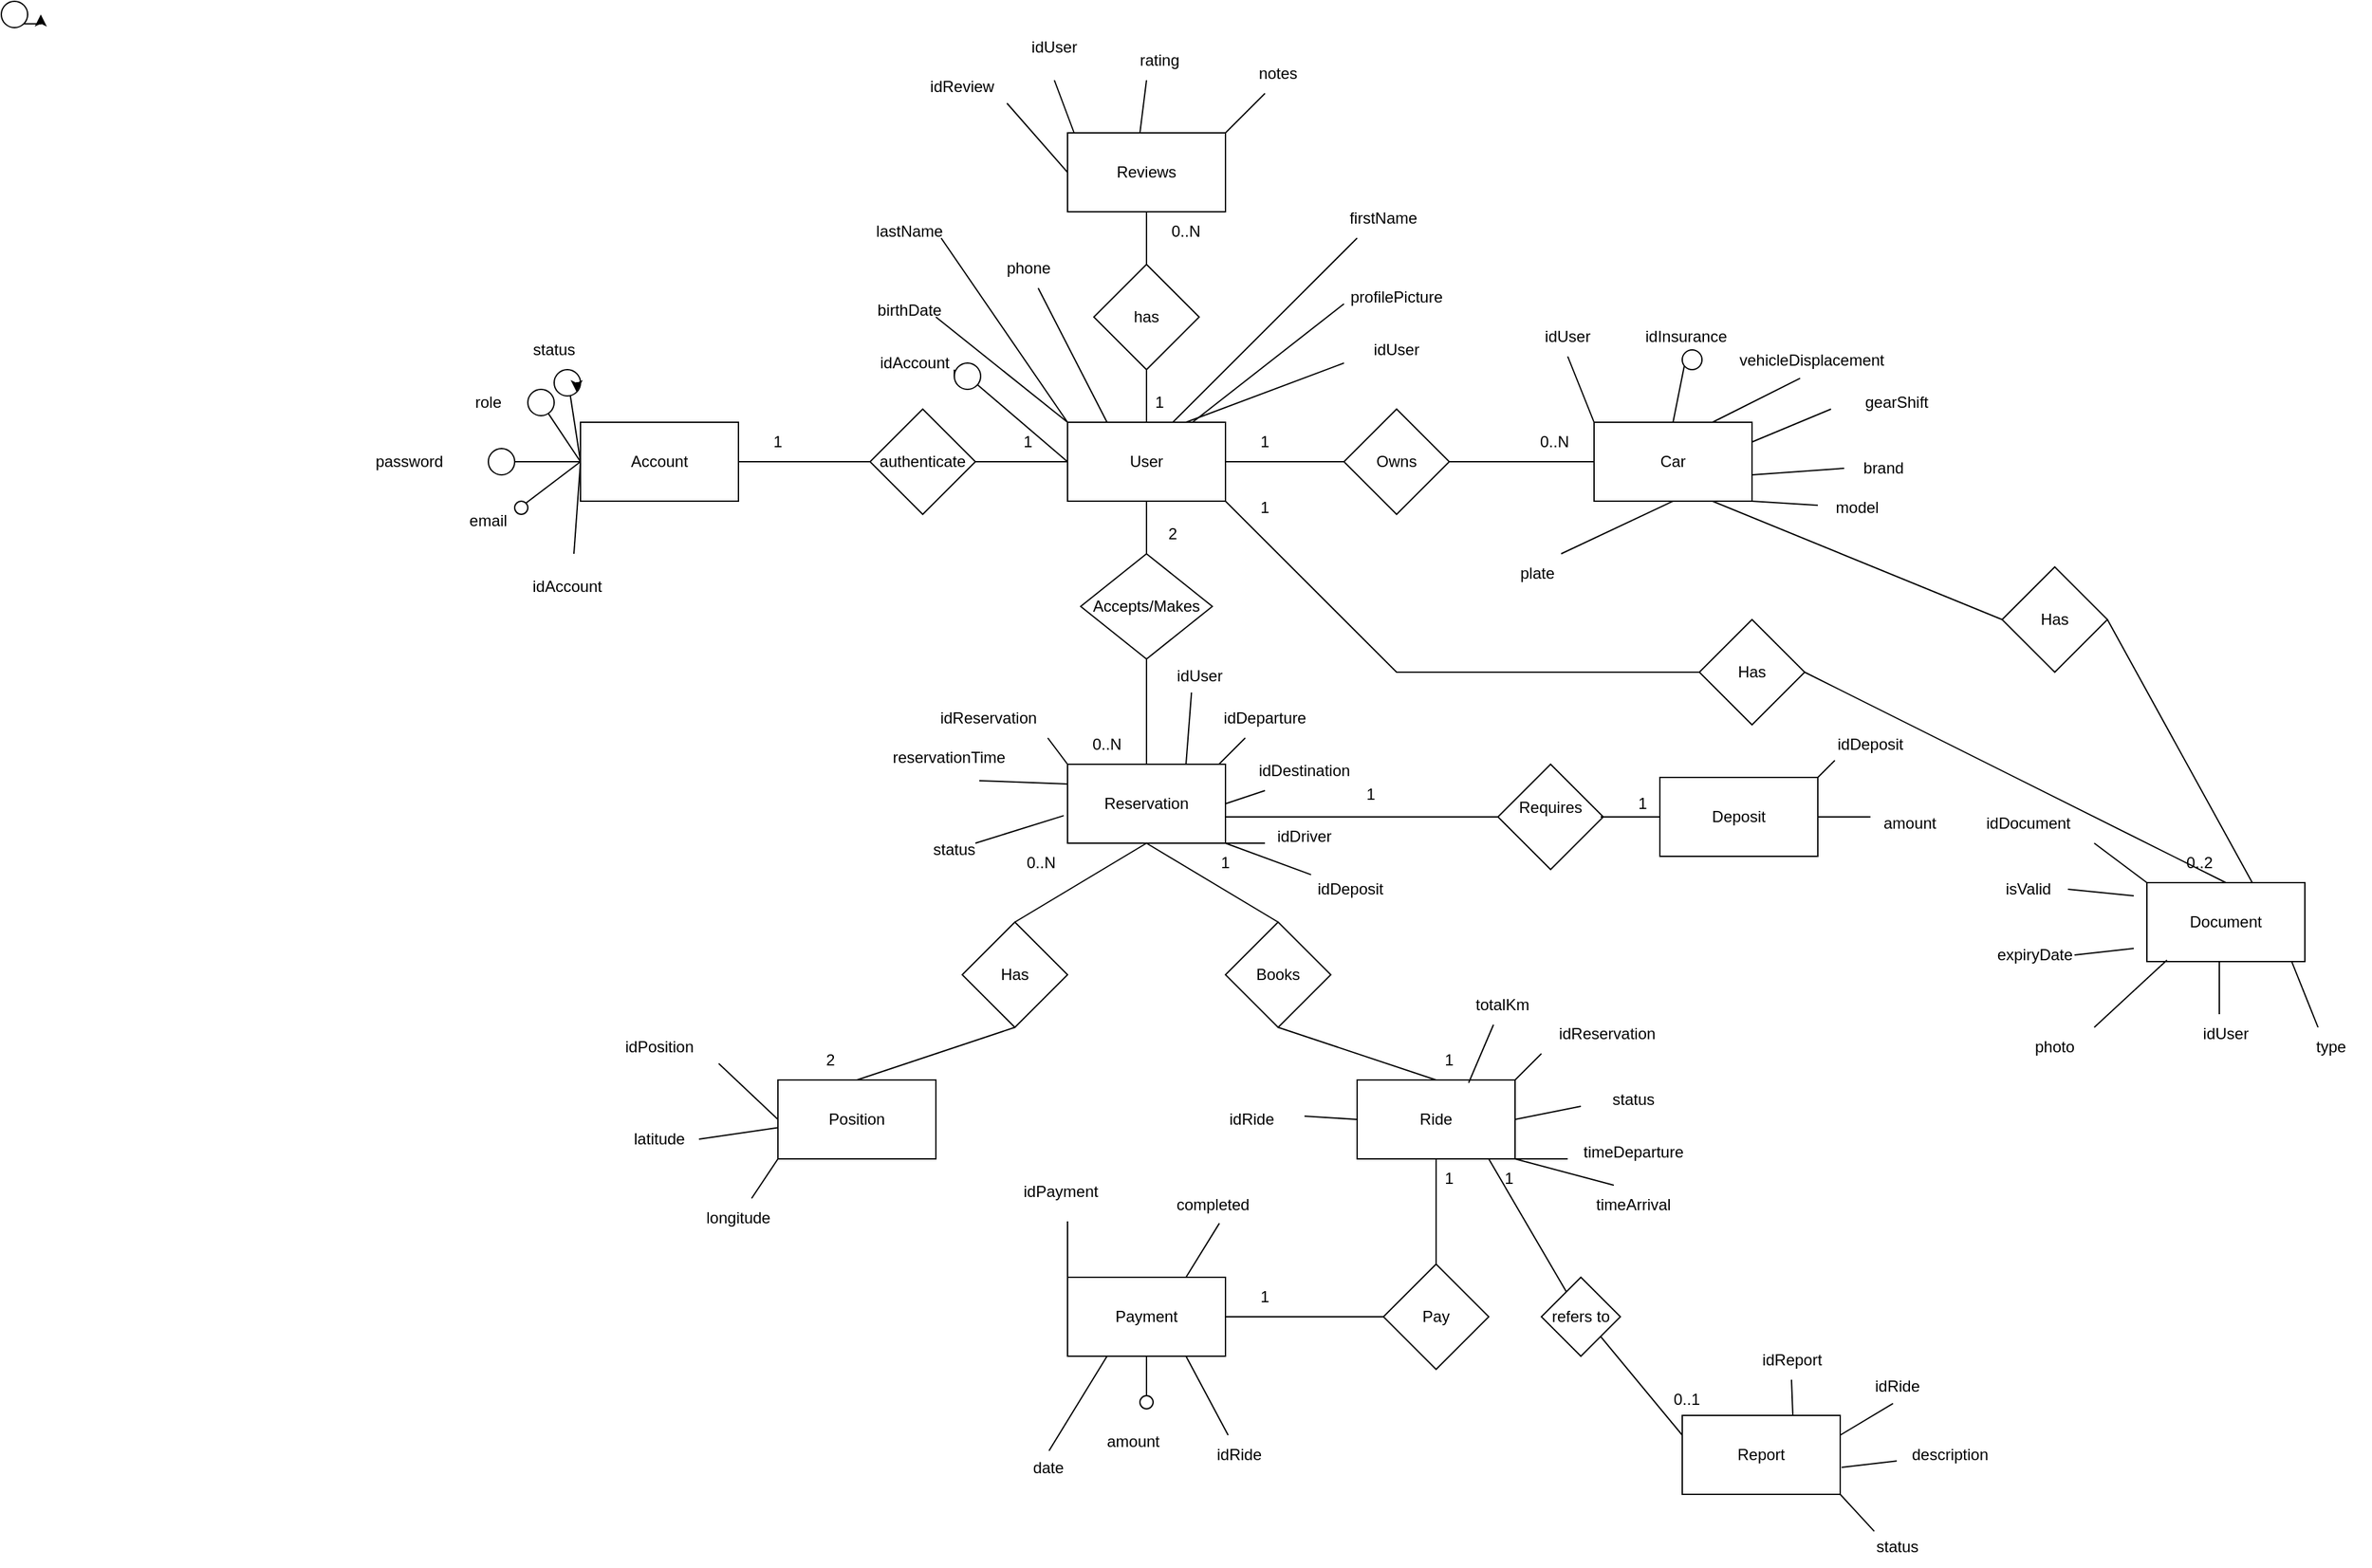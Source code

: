 <mxfile version="24.8.4">
  <diagram name="Pagina-1" id="vnqiKeFqIoHdIlABl-fI">
    <mxGraphModel dx="1588" dy="1758" grid="1" gridSize="10" guides="1" tooltips="1" connect="1" arrows="1" fold="1" page="1" pageScale="1" pageWidth="827" pageHeight="1169" math="0" shadow="0">
      <root>
        <mxCell id="0" />
        <mxCell id="1" parent="0" />
        <mxCell id="MX0C3Jx3wyEqu1No00II-1" value="Account" style="rounded=0;whiteSpace=wrap;html=1;" parent="1" vertex="1">
          <mxGeometry x="130" y="220" width="120" height="60" as="geometry" />
        </mxCell>
        <mxCell id="MX0C3Jx3wyEqu1No00II-2" value="&lt;div&gt;User&lt;/div&gt;" style="rounded=0;whiteSpace=wrap;html=1;" parent="1" vertex="1">
          <mxGeometry x="500" y="220" width="120" height="60" as="geometry" />
        </mxCell>
        <mxCell id="MX0C3Jx3wyEqu1No00II-3" value="authenticate" style="rhombus;whiteSpace=wrap;html=1;" parent="1" vertex="1">
          <mxGeometry x="350" y="210" width="80" height="80" as="geometry" />
        </mxCell>
        <mxCell id="MX0C3Jx3wyEqu1No00II-4" value="Car" style="rounded=0;whiteSpace=wrap;html=1;" parent="1" vertex="1">
          <mxGeometry x="900" y="220" width="120" height="60" as="geometry" />
        </mxCell>
        <mxCell id="MX0C3Jx3wyEqu1No00II-5" value="Owns" style="rhombus;whiteSpace=wrap;html=1;" parent="1" vertex="1">
          <mxGeometry x="710" y="210" width="80" height="80" as="geometry" />
        </mxCell>
        <mxCell id="MX0C3Jx3wyEqu1No00II-6" value="Document" style="rounded=0;whiteSpace=wrap;html=1;" parent="1" vertex="1">
          <mxGeometry x="1320" y="570" width="120" height="60" as="geometry" />
        </mxCell>
        <mxCell id="MX0C3Jx3wyEqu1No00II-7" value="Has" style="rhombus;whiteSpace=wrap;html=1;" parent="1" vertex="1">
          <mxGeometry x="980" y="370" width="80" height="80" as="geometry" />
        </mxCell>
        <mxCell id="MX0C3Jx3wyEqu1No00II-8" value="Accepts/Makes" style="rhombus;whiteSpace=wrap;html=1;" parent="1" vertex="1">
          <mxGeometry x="510" y="320" width="100" height="80" as="geometry" />
        </mxCell>
        <mxCell id="MX0C3Jx3wyEqu1No00II-10" value="&lt;div&gt;Reservation&lt;/div&gt;" style="rounded=0;whiteSpace=wrap;html=1;" parent="1" vertex="1">
          <mxGeometry x="500" y="480" width="120" height="60" as="geometry" />
        </mxCell>
        <mxCell id="MX0C3Jx3wyEqu1No00II-12" value="Has" style="rhombus;whiteSpace=wrap;html=1;" parent="1" vertex="1">
          <mxGeometry x="420" y="600" width="80" height="80" as="geometry" />
        </mxCell>
        <mxCell id="MX0C3Jx3wyEqu1No00II-13" value="Books" style="rhombus;whiteSpace=wrap;html=1;" parent="1" vertex="1">
          <mxGeometry x="620" y="600" width="80" height="80" as="geometry" />
        </mxCell>
        <mxCell id="MX0C3Jx3wyEqu1No00II-14" value="Position" style="rounded=0;whiteSpace=wrap;html=1;" parent="1" vertex="1">
          <mxGeometry x="280" y="720" width="120" height="60" as="geometry" />
        </mxCell>
        <mxCell id="MX0C3Jx3wyEqu1No00II-15" value="Ride" style="rounded=0;whiteSpace=wrap;html=1;" parent="1" vertex="1">
          <mxGeometry x="720" y="720" width="120" height="60" as="geometry" />
        </mxCell>
        <mxCell id="MX0C3Jx3wyEqu1No00II-16" value="Pay" style="rhombus;whiteSpace=wrap;html=1;" parent="1" vertex="1">
          <mxGeometry x="740" y="860" width="80" height="80" as="geometry" />
        </mxCell>
        <mxCell id="MX0C3Jx3wyEqu1No00II-17" value="Payment" style="rounded=0;whiteSpace=wrap;html=1;" parent="1" vertex="1">
          <mxGeometry x="500" y="870" width="120" height="60" as="geometry" />
        </mxCell>
        <mxCell id="MX0C3Jx3wyEqu1No00II-18" value="" style="endArrow=none;html=1;rounded=0;entryX=0;entryY=0.5;entryDx=0;entryDy=0;exitX=1;exitY=0.5;exitDx=0;exitDy=0;" parent="1" source="MX0C3Jx3wyEqu1No00II-3" target="MX0C3Jx3wyEqu1No00II-2" edge="1">
          <mxGeometry width="50" height="50" relative="1" as="geometry">
            <mxPoint x="490" y="440" as="sourcePoint" />
            <mxPoint x="540" y="390" as="targetPoint" />
          </mxGeometry>
        </mxCell>
        <mxCell id="MX0C3Jx3wyEqu1No00II-19" value="" style="endArrow=none;html=1;rounded=0;entryX=0;entryY=0.5;entryDx=0;entryDy=0;exitX=1;exitY=0.5;exitDx=0;exitDy=0;" parent="1" source="MX0C3Jx3wyEqu1No00II-1" target="MX0C3Jx3wyEqu1No00II-3" edge="1">
          <mxGeometry width="50" height="50" relative="1" as="geometry">
            <mxPoint x="490" y="440" as="sourcePoint" />
            <mxPoint x="540" y="390" as="targetPoint" />
          </mxGeometry>
        </mxCell>
        <mxCell id="MX0C3Jx3wyEqu1No00II-20" value="" style="endArrow=none;html=1;rounded=0;entryX=0;entryY=0.5;entryDx=0;entryDy=0;exitX=1;exitY=0.5;exitDx=0;exitDy=0;" parent="1" source="MX0C3Jx3wyEqu1No00II-2" target="MX0C3Jx3wyEqu1No00II-5" edge="1">
          <mxGeometry width="50" height="50" relative="1" as="geometry">
            <mxPoint x="490" y="440" as="sourcePoint" />
            <mxPoint x="540" y="390" as="targetPoint" />
          </mxGeometry>
        </mxCell>
        <mxCell id="MX0C3Jx3wyEqu1No00II-21" value="" style="endArrow=none;html=1;rounded=0;entryX=0;entryY=0.5;entryDx=0;entryDy=0;exitX=1;exitY=0.5;exitDx=0;exitDy=0;" parent="1" source="MX0C3Jx3wyEqu1No00II-5" target="MX0C3Jx3wyEqu1No00II-4" edge="1">
          <mxGeometry width="50" height="50" relative="1" as="geometry">
            <mxPoint x="490" y="440" as="sourcePoint" />
            <mxPoint x="540" y="390" as="targetPoint" />
          </mxGeometry>
        </mxCell>
        <mxCell id="MX0C3Jx3wyEqu1No00II-22" value="" style="endArrow=none;html=1;rounded=0;entryX=1;entryY=1;entryDx=0;entryDy=0;" parent="1" source="MX0C3Jx3wyEqu1No00II-7" target="MX0C3Jx3wyEqu1No00II-2" edge="1">
          <mxGeometry width="50" height="50" relative="1" as="geometry">
            <mxPoint x="1640" y="530" as="sourcePoint" />
            <mxPoint x="680" y="330" as="targetPoint" />
            <Array as="points">
              <mxPoint x="750" y="410" />
            </Array>
          </mxGeometry>
        </mxCell>
        <mxCell id="MX0C3Jx3wyEqu1No00II-23" value="" style="endArrow=none;html=1;rounded=0;entryX=0.5;entryY=1;entryDx=0;entryDy=0;exitX=0.5;exitY=0;exitDx=0;exitDy=0;" parent="1" source="MX0C3Jx3wyEqu1No00II-8" target="MX0C3Jx3wyEqu1No00II-2" edge="1">
          <mxGeometry width="50" height="50" relative="1" as="geometry">
            <mxPoint x="490" y="440" as="sourcePoint" />
            <mxPoint x="540" y="390" as="targetPoint" />
          </mxGeometry>
        </mxCell>
        <mxCell id="MX0C3Jx3wyEqu1No00II-25" value="" style="endArrow=none;html=1;rounded=0;entryX=0.5;entryY=0;entryDx=0;entryDy=0;exitX=1;exitY=0.5;exitDx=0;exitDy=0;" parent="1" source="MX0C3Jx3wyEqu1No00II-7" target="MX0C3Jx3wyEqu1No00II-6" edge="1">
          <mxGeometry width="50" height="50" relative="1" as="geometry">
            <mxPoint x="1640" y="530" as="sourcePoint" />
            <mxPoint x="1690" y="480" as="targetPoint" />
          </mxGeometry>
        </mxCell>
        <mxCell id="MX0C3Jx3wyEqu1No00II-26" value="" style="endArrow=none;html=1;rounded=0;entryX=0.5;entryY=1;entryDx=0;entryDy=0;exitX=0.5;exitY=0;exitDx=0;exitDy=0;" parent="1" source="MX0C3Jx3wyEqu1No00II-10" target="MX0C3Jx3wyEqu1No00II-8" edge="1">
          <mxGeometry width="50" height="50" relative="1" as="geometry">
            <mxPoint x="490" y="440" as="sourcePoint" />
            <mxPoint x="540" y="390" as="targetPoint" />
          </mxGeometry>
        </mxCell>
        <mxCell id="MX0C3Jx3wyEqu1No00II-28" value="" style="endArrow=none;html=1;rounded=0;entryX=0.5;entryY=1;entryDx=0;entryDy=0;exitX=0.5;exitY=0;exitDx=0;exitDy=0;" parent="1" source="MX0C3Jx3wyEqu1No00II-12" target="MX0C3Jx3wyEqu1No00II-10" edge="1">
          <mxGeometry width="50" height="50" relative="1" as="geometry">
            <mxPoint x="490" y="720" as="sourcePoint" />
            <mxPoint x="540" y="670" as="targetPoint" />
          </mxGeometry>
        </mxCell>
        <mxCell id="MX0C3Jx3wyEqu1No00II-29" value="" style="endArrow=none;html=1;rounded=0;entryX=0.5;entryY=1;entryDx=0;entryDy=0;exitX=0.5;exitY=0;exitDx=0;exitDy=0;" parent="1" source="MX0C3Jx3wyEqu1No00II-13" target="MX0C3Jx3wyEqu1No00II-10" edge="1">
          <mxGeometry width="50" height="50" relative="1" as="geometry">
            <mxPoint x="650" y="590" as="sourcePoint" />
            <mxPoint x="540" y="670" as="targetPoint" />
          </mxGeometry>
        </mxCell>
        <mxCell id="MX0C3Jx3wyEqu1No00II-30" value="" style="endArrow=none;html=1;rounded=0;exitX=0.5;exitY=0;exitDx=0;exitDy=0;entryX=0.5;entryY=1;entryDx=0;entryDy=0;" parent="1" source="MX0C3Jx3wyEqu1No00II-15" target="MX0C3Jx3wyEqu1No00II-13" edge="1">
          <mxGeometry width="50" height="50" relative="1" as="geometry">
            <mxPoint x="490" y="720" as="sourcePoint" />
            <mxPoint x="540" y="670" as="targetPoint" />
          </mxGeometry>
        </mxCell>
        <mxCell id="MX0C3Jx3wyEqu1No00II-31" value="" style="endArrow=none;html=1;rounded=0;exitX=0.5;exitY=0;exitDx=0;exitDy=0;entryX=0.5;entryY=1;entryDx=0;entryDy=0;" parent="1" source="MX0C3Jx3wyEqu1No00II-14" target="MX0C3Jx3wyEqu1No00II-12" edge="1">
          <mxGeometry width="50" height="50" relative="1" as="geometry">
            <mxPoint x="490" y="720" as="sourcePoint" />
            <mxPoint x="540" y="670" as="targetPoint" />
          </mxGeometry>
        </mxCell>
        <mxCell id="MX0C3Jx3wyEqu1No00II-32" value="" style="endArrow=none;html=1;rounded=0;entryX=0.5;entryY=0;entryDx=0;entryDy=0;exitX=0.5;exitY=1;exitDx=0;exitDy=0;" parent="1" source="MX0C3Jx3wyEqu1No00II-15" target="MX0C3Jx3wyEqu1No00II-16" edge="1">
          <mxGeometry width="50" height="50" relative="1" as="geometry">
            <mxPoint x="490" y="720" as="sourcePoint" />
            <mxPoint x="540" y="670" as="targetPoint" />
          </mxGeometry>
        </mxCell>
        <mxCell id="MX0C3Jx3wyEqu1No00II-33" value="" style="endArrow=none;html=1;rounded=0;entryX=0;entryY=0.5;entryDx=0;entryDy=0;exitX=1;exitY=0.5;exitDx=0;exitDy=0;" parent="1" source="MX0C3Jx3wyEqu1No00II-17" target="MX0C3Jx3wyEqu1No00II-16" edge="1">
          <mxGeometry width="50" height="50" relative="1" as="geometry">
            <mxPoint x="490" y="720" as="sourcePoint" />
            <mxPoint x="730" y="890" as="targetPoint" />
          </mxGeometry>
        </mxCell>
        <mxCell id="MX0C3Jx3wyEqu1No00II-34" value="1" style="text;html=1;align=center;verticalAlign=middle;whiteSpace=wrap;rounded=0;" parent="1" vertex="1">
          <mxGeometry x="250" y="220" width="60" height="30" as="geometry" />
        </mxCell>
        <mxCell id="MX0C3Jx3wyEqu1No00II-35" value="1" style="text;html=1;align=center;verticalAlign=middle;whiteSpace=wrap;rounded=0;" parent="1" vertex="1">
          <mxGeometry x="440" y="220" width="60" height="30" as="geometry" />
        </mxCell>
        <mxCell id="MX0C3Jx3wyEqu1No00II-36" value="1" style="text;html=1;align=center;verticalAlign=middle;whiteSpace=wrap;rounded=0;" parent="1" vertex="1">
          <mxGeometry x="620" y="220" width="60" height="30" as="geometry" />
        </mxCell>
        <mxCell id="MX0C3Jx3wyEqu1No00II-37" value="0..N" style="text;html=1;align=center;verticalAlign=middle;whiteSpace=wrap;rounded=0;" parent="1" vertex="1">
          <mxGeometry x="840" y="220" width="60" height="30" as="geometry" />
        </mxCell>
        <mxCell id="MX0C3Jx3wyEqu1No00II-38" value="1" style="text;html=1;align=center;verticalAlign=middle;whiteSpace=wrap;rounded=0;" parent="1" vertex="1">
          <mxGeometry x="620" y="270" width="60" height="30" as="geometry" />
        </mxCell>
        <mxCell id="MX0C3Jx3wyEqu1No00II-39" value="0..2" style="text;html=1;align=center;verticalAlign=middle;whiteSpace=wrap;rounded=0;" parent="1" vertex="1">
          <mxGeometry x="1330" y="540" width="60" height="30" as="geometry" />
        </mxCell>
        <mxCell id="MX0C3Jx3wyEqu1No00II-40" value="2" style="text;html=1;align=center;verticalAlign=middle;whiteSpace=wrap;rounded=0;" parent="1" vertex="1">
          <mxGeometry x="550" y="290" width="60" height="30" as="geometry" />
        </mxCell>
        <mxCell id="MX0C3Jx3wyEqu1No00II-41" value="0..N" style="text;html=1;align=center;verticalAlign=middle;whiteSpace=wrap;rounded=0;" parent="1" vertex="1">
          <mxGeometry x="500" y="450" width="60" height="30" as="geometry" />
        </mxCell>
        <mxCell id="MX0C3Jx3wyEqu1No00II-42" value="1" style="text;html=1;align=center;verticalAlign=middle;whiteSpace=wrap;rounded=0;" parent="1" vertex="1">
          <mxGeometry x="907" y="495" width="60" height="30" as="geometry" />
        </mxCell>
        <mxCell id="MX0C3Jx3wyEqu1No00II-44" value="0..N" style="text;html=1;align=center;verticalAlign=middle;whiteSpace=wrap;rounded=0;" parent="1" vertex="1">
          <mxGeometry x="450" y="540" width="60" height="30" as="geometry" />
        </mxCell>
        <mxCell id="MX0C3Jx3wyEqu1No00II-45" value="2" style="text;html=1;align=center;verticalAlign=middle;whiteSpace=wrap;rounded=0;" parent="1" vertex="1">
          <mxGeometry x="290" y="690" width="60" height="30" as="geometry" />
        </mxCell>
        <mxCell id="MX0C3Jx3wyEqu1No00II-46" value="1" style="text;html=1;align=center;verticalAlign=middle;whiteSpace=wrap;rounded=0;" parent="1" vertex="1">
          <mxGeometry x="590" y="540" width="60" height="30" as="geometry" />
        </mxCell>
        <mxCell id="MX0C3Jx3wyEqu1No00II-47" value="1" style="text;html=1;align=center;verticalAlign=middle;whiteSpace=wrap;rounded=0;" parent="1" vertex="1">
          <mxGeometry x="760" y="690" width="60" height="30" as="geometry" />
        </mxCell>
        <mxCell id="MX0C3Jx3wyEqu1No00II-48" value="1" style="text;html=1;align=center;verticalAlign=middle;whiteSpace=wrap;rounded=0;" parent="1" vertex="1">
          <mxGeometry x="760" y="780" width="60" height="30" as="geometry" />
        </mxCell>
        <mxCell id="MX0C3Jx3wyEqu1No00II-49" value="1" style="text;html=1;align=center;verticalAlign=middle;whiteSpace=wrap;rounded=0;" parent="1" vertex="1">
          <mxGeometry x="620" y="870" width="60" height="30" as="geometry" />
        </mxCell>
        <mxCell id="MX0C3Jx3wyEqu1No00II-50" value="Reviews" style="rounded=0;whiteSpace=wrap;html=1;" parent="1" vertex="1">
          <mxGeometry x="500" width="120" height="60" as="geometry" />
        </mxCell>
        <mxCell id="MX0C3Jx3wyEqu1No00II-51" value="" style="endArrow=none;html=1;rounded=0;entryX=0.5;entryY=1;entryDx=0;entryDy=0;" parent="1" source="MX0C3Jx3wyEqu1No00II-52" target="MX0C3Jx3wyEqu1No00II-50" edge="1">
          <mxGeometry width="50" height="50" relative="1" as="geometry">
            <mxPoint x="560" y="140" as="sourcePoint" />
            <mxPoint x="440" y="220" as="targetPoint" />
          </mxGeometry>
        </mxCell>
        <mxCell id="MX0C3Jx3wyEqu1No00II-54" value="" style="endArrow=none;html=1;rounded=0;entryX=0.5;entryY=1;entryDx=0;entryDy=0;" parent="1" target="MX0C3Jx3wyEqu1No00II-52" edge="1">
          <mxGeometry width="50" height="50" relative="1" as="geometry">
            <mxPoint x="560" y="140" as="sourcePoint" />
            <mxPoint x="560" y="60" as="targetPoint" />
          </mxGeometry>
        </mxCell>
        <mxCell id="MX0C3Jx3wyEqu1No00II-52" value="has" style="rhombus;whiteSpace=wrap;html=1;" parent="1" vertex="1">
          <mxGeometry x="520" y="100" width="80" height="80" as="geometry" />
        </mxCell>
        <mxCell id="MX0C3Jx3wyEqu1No00II-55" value="" style="endArrow=none;html=1;rounded=0;entryX=0.5;entryY=1;entryDx=0;entryDy=0;exitX=0.5;exitY=0;exitDx=0;exitDy=0;" parent="1" source="MX0C3Jx3wyEqu1No00II-2" target="MX0C3Jx3wyEqu1No00II-52" edge="1">
          <mxGeometry width="50" height="50" relative="1" as="geometry">
            <mxPoint x="390" y="270" as="sourcePoint" />
            <mxPoint x="440" y="220" as="targetPoint" />
          </mxGeometry>
        </mxCell>
        <mxCell id="MX0C3Jx3wyEqu1No00II-56" value="1" style="text;html=1;align=center;verticalAlign=middle;whiteSpace=wrap;rounded=0;" parent="1" vertex="1">
          <mxGeometry x="540" y="190" width="60" height="30" as="geometry" />
        </mxCell>
        <mxCell id="MX0C3Jx3wyEqu1No00II-57" value="0..N" style="text;html=1;align=center;verticalAlign=middle;whiteSpace=wrap;rounded=0;" parent="1" vertex="1">
          <mxGeometry x="560" y="60" width="60" height="30" as="geometry" />
        </mxCell>
        <mxCell id="MX0C3Jx3wyEqu1No00II-58" value="" style="endArrow=none;html=1;rounded=0;exitX=0;exitY=0.5;exitDx=0;exitDy=0;entryX=1;entryY=0;entryDx=0;entryDy=0;" parent="1" source="MX0C3Jx3wyEqu1No00II-1" target="MX0C3Jx3wyEqu1No00II-65" edge="1">
          <mxGeometry width="50" height="50" relative="1" as="geometry">
            <mxPoint x="85" y="325" as="sourcePoint" />
            <mxPoint x="130" y="280" as="targetPoint" />
          </mxGeometry>
        </mxCell>
        <mxCell id="MX0C3Jx3wyEqu1No00II-61" value="role&lt;span style=&quot;color: rgba(0, 0, 0, 0); font-family: monospace; font-size: 0px; text-align: start; text-wrap-mode: nowrap;&quot;&gt;%3CmxGraphModel%3E%3Croot%3E%3CmxCell%20id%3D%220%22%2F%3E%3CmxCell%20id%3D%221%22%20parent%3D%220%22%2F%3E%3CmxCell%20id%3D%222%22%20value%3D%22id_account%22%20style%3D%22text%3Bhtml%3D1%3Balign%3Dcenter%3BverticalAlign%3Dmiddle%3BwhiteSpace%3Dwrap%3Brounded%3D0%3B%22%20vertex%3D%221%22%20parent%3D%221%22%3E%3CmxGeometry%20x%3D%2240%22%20y%3D%22345%22%20width%3D%2260%22%20height%3D%2230%22%20as%3D%22geometry%22%2F%3E%3C%2FmxCell%3E%3C%2Froot%3E%3C%2FmxGraphModel%3E&lt;/span&gt;" style="text;html=1;align=center;verticalAlign=middle;whiteSpace=wrap;rounded=0;" parent="1" vertex="1">
          <mxGeometry x="30" y="190" width="60" height="30" as="geometry" />
        </mxCell>
        <mxCell id="MX0C3Jx3wyEqu1No00II-62" value="password" style="text;html=1;align=center;verticalAlign=middle;whiteSpace=wrap;rounded=0;" parent="1" vertex="1">
          <mxGeometry x="-30" y="235" width="60" height="30" as="geometry" />
        </mxCell>
        <mxCell id="MX0C3Jx3wyEqu1No00II-63" value="email" style="text;html=1;align=center;verticalAlign=middle;whiteSpace=wrap;rounded=0;rotation=0;" parent="1" vertex="1">
          <mxGeometry x="30" y="280" width="60" height="30" as="geometry" />
        </mxCell>
        <mxCell id="MX0C3Jx3wyEqu1No00II-64" value="status" style="text;html=1;align=center;verticalAlign=middle;whiteSpace=wrap;rounded=0;" parent="1" vertex="1">
          <mxGeometry x="80" y="150" width="60" height="30" as="geometry" />
        </mxCell>
        <mxCell id="MX0C3Jx3wyEqu1No00II-65" value="" style="ellipse;whiteSpace=wrap;html=1;aspect=fixed;" parent="1" vertex="1">
          <mxGeometry x="80" y="280" width="10" height="10" as="geometry" />
        </mxCell>
        <mxCell id="MX0C3Jx3wyEqu1No00II-74" value="" style="endArrow=none;html=1;rounded=0;exitX=0;exitY=0.5;exitDx=0;exitDy=0;" parent="1" source="MX0C3Jx3wyEqu1No00II-200" edge="1">
          <mxGeometry width="50" height="50" relative="1" as="geometry">
            <mxPoint x="390" y="210" as="sourcePoint" />
            <mxPoint x="80" y="250" as="targetPoint" />
          </mxGeometry>
        </mxCell>
        <mxCell id="MX0C3Jx3wyEqu1No00II-75" value="" style="endArrow=none;html=1;rounded=0;exitX=0;exitY=0.5;exitDx=0;exitDy=0;" parent="1" source="MX0C3Jx3wyEqu1No00II-199" edge="1">
          <mxGeometry width="50" height="50" relative="1" as="geometry">
            <mxPoint x="130" y="250" as="sourcePoint" />
            <mxPoint x="100" y="210" as="targetPoint" />
          </mxGeometry>
        </mxCell>
        <mxCell id="MX0C3Jx3wyEqu1No00II-76" value="" style="endArrow=none;html=1;rounded=0;exitX=0;exitY=0.5;exitDx=0;exitDy=0;" parent="1" source="MX0C3Jx3wyEqu1No00II-1" edge="1">
          <mxGeometry width="50" height="50" relative="1" as="geometry">
            <mxPoint x="390" y="210" as="sourcePoint" />
            <mxPoint x="122.308" y="200" as="targetPoint" />
          </mxGeometry>
        </mxCell>
        <mxCell id="MX0C3Jx3wyEqu1No00II-78" value="idUser" style="text;html=1;align=center;verticalAlign=middle;whiteSpace=wrap;rounded=0;" parent="1" vertex="1">
          <mxGeometry x="720" y="150" width="60" height="30" as="geometry" />
        </mxCell>
        <mxCell id="MX0C3Jx3wyEqu1No00II-79" value="idAccount" style="text;html=1;align=center;verticalAlign=middle;whiteSpace=wrap;rounded=0;" parent="1" vertex="1">
          <mxGeometry x="354" y="160" width="60" height="30" as="geometry" />
        </mxCell>
        <mxCell id="MX0C3Jx3wyEqu1No00II-80" value="firstName" style="text;html=1;align=center;verticalAlign=middle;whiteSpace=wrap;rounded=0;" parent="1" vertex="1">
          <mxGeometry x="710" y="50" width="60" height="30" as="geometry" />
        </mxCell>
        <mxCell id="MX0C3Jx3wyEqu1No00II-81" value="lastName" style="text;html=1;align=center;verticalAlign=middle;whiteSpace=wrap;rounded=0;" parent="1" vertex="1">
          <mxGeometry x="350" y="60" width="60" height="30" as="geometry" />
        </mxCell>
        <mxCell id="MX0C3Jx3wyEqu1No00II-82" value="birthDate" style="text;html=1;align=center;verticalAlign=middle;whiteSpace=wrap;rounded=0;" parent="1" vertex="1">
          <mxGeometry x="350" y="120" width="60" height="30" as="geometry" />
        </mxCell>
        <mxCell id="MX0C3Jx3wyEqu1No00II-83" value="profilePicture" style="text;html=1;align=center;verticalAlign=middle;whiteSpace=wrap;rounded=0;" parent="1" vertex="1">
          <mxGeometry x="720" y="110" width="60" height="30" as="geometry" />
        </mxCell>
        <mxCell id="MX0C3Jx3wyEqu1No00II-84" value="idUser" style="text;html=1;align=center;verticalAlign=middle;whiteSpace=wrap;rounded=0;" parent="1" vertex="1">
          <mxGeometry x="460" y="-80" width="60" height="30" as="geometry" />
        </mxCell>
        <mxCell id="MX0C3Jx3wyEqu1No00II-85" value="rating" style="text;html=1;align=center;verticalAlign=middle;whiteSpace=wrap;rounded=0;" parent="1" vertex="1">
          <mxGeometry x="540" y="-70" width="60" height="30" as="geometry" />
        </mxCell>
        <mxCell id="MX0C3Jx3wyEqu1No00II-86" value="notes" style="text;html=1;align=center;verticalAlign=middle;whiteSpace=wrap;rounded=0;" parent="1" vertex="1">
          <mxGeometry x="630" y="-60" width="60" height="30" as="geometry" />
        </mxCell>
        <mxCell id="MX0C3Jx3wyEqu1No00II-87" value="idUser" style="text;html=1;align=center;verticalAlign=middle;whiteSpace=wrap;rounded=0;" parent="1" vertex="1">
          <mxGeometry x="850" y="140" width="60" height="30" as="geometry" />
        </mxCell>
        <mxCell id="MX0C3Jx3wyEqu1No00II-88" value="idInsurance" style="text;html=1;align=center;verticalAlign=middle;whiteSpace=wrap;rounded=0;" parent="1" vertex="1">
          <mxGeometry x="940" y="140" width="60" height="30" as="geometry" />
        </mxCell>
        <mxCell id="MX0C3Jx3wyEqu1No00II-91" value="gearShift" style="text;html=1;align=center;verticalAlign=middle;whiteSpace=wrap;rounded=0;" parent="1" vertex="1">
          <mxGeometry x="1100" y="190" width="60" height="30" as="geometry" />
        </mxCell>
        <mxCell id="MX0C3Jx3wyEqu1No00II-92" value="brand" style="text;html=1;align=center;verticalAlign=middle;whiteSpace=wrap;rounded=0;" parent="1" vertex="1">
          <mxGeometry x="1090" y="240" width="60" height="30" as="geometry" />
        </mxCell>
        <mxCell id="MX0C3Jx3wyEqu1No00II-93" value="model" style="text;html=1;align=center;verticalAlign=middle;whiteSpace=wrap;rounded=0;" parent="1" vertex="1">
          <mxGeometry x="1070" y="270" width="60" height="30" as="geometry" />
        </mxCell>
        <mxCell id="MX0C3Jx3wyEqu1No00II-95" value="idReservation" style="text;html=1;align=center;verticalAlign=middle;whiteSpace=wrap;rounded=0;" parent="1" vertex="1">
          <mxGeometry x="410" y="430" width="60" height="30" as="geometry" />
        </mxCell>
        <mxCell id="MX0C3Jx3wyEqu1No00II-96" value="reservationTime" style="text;html=1;align=center;verticalAlign=middle;whiteSpace=wrap;rounded=0;" parent="1" vertex="1">
          <mxGeometry x="380" y="460" width="60" height="30" as="geometry" />
        </mxCell>
        <mxCell id="MX0C3Jx3wyEqu1No00II-97" value="status" style="text;html=1;align=center;verticalAlign=middle;whiteSpace=wrap;rounded=0;" parent="1" vertex="1">
          <mxGeometry x="384" y="530" width="60" height="30" as="geometry" />
        </mxCell>
        <mxCell id="MX0C3Jx3wyEqu1No00II-98" value="idDeparture" style="text;html=1;align=center;verticalAlign=middle;whiteSpace=wrap;rounded=0;" parent="1" vertex="1">
          <mxGeometry x="620" y="430" width="60" height="30" as="geometry" />
        </mxCell>
        <mxCell id="MX0C3Jx3wyEqu1No00II-99" value="idDestination" style="text;html=1;align=center;verticalAlign=middle;whiteSpace=wrap;rounded=0;" parent="1" vertex="1">
          <mxGeometry x="650" y="470" width="60" height="30" as="geometry" />
        </mxCell>
        <mxCell id="MX0C3Jx3wyEqu1No00II-100" value="idDriver" style="text;html=1;align=center;verticalAlign=middle;whiteSpace=wrap;rounded=0;" parent="1" vertex="1">
          <mxGeometry x="650" y="520" width="60" height="30" as="geometry" />
        </mxCell>
        <mxCell id="MX0C3Jx3wyEqu1No00II-106" value="idReview" style="text;html=1;align=center;verticalAlign=middle;whiteSpace=wrap;rounded=0;" parent="1" vertex="1">
          <mxGeometry x="390" y="-50" width="60" height="30" as="geometry" />
        </mxCell>
        <mxCell id="MX0C3Jx3wyEqu1No00II-107" value="idDocument" style="text;html=1;align=center;verticalAlign=middle;whiteSpace=wrap;rounded=0;" parent="1" vertex="1">
          <mxGeometry x="1200" y="510" width="60" height="30" as="geometry" />
        </mxCell>
        <mxCell id="MX0C3Jx3wyEqu1No00II-108" value="isValid" style="text;html=1;align=center;verticalAlign=middle;whiteSpace=wrap;rounded=0;" parent="1" vertex="1">
          <mxGeometry x="1200" y="560" width="60" height="30" as="geometry" />
        </mxCell>
        <mxCell id="MX0C3Jx3wyEqu1No00II-109" value="expiryDate" style="text;html=1;align=center;verticalAlign=middle;whiteSpace=wrap;rounded=0;" parent="1" vertex="1">
          <mxGeometry x="1205" y="610" width="60" height="30" as="geometry" />
        </mxCell>
        <mxCell id="MX0C3Jx3wyEqu1No00II-110" value="photo" style="text;html=1;align=center;verticalAlign=middle;whiteSpace=wrap;rounded=0;" parent="1" vertex="1">
          <mxGeometry x="1220" y="680" width="60" height="30" as="geometry" />
        </mxCell>
        <mxCell id="MX0C3Jx3wyEqu1No00II-111" value="idUser" style="text;html=1;align=center;verticalAlign=middle;whiteSpace=wrap;rounded=0;" parent="1" vertex="1">
          <mxGeometry x="1350" y="670" width="60" height="30" as="geometry" />
        </mxCell>
        <mxCell id="MX0C3Jx3wyEqu1No00II-112" value="idPosition" style="text;html=1;align=center;verticalAlign=middle;whiteSpace=wrap;rounded=0;" parent="1" vertex="1">
          <mxGeometry x="160" y="680" width="60" height="30" as="geometry" />
        </mxCell>
        <mxCell id="MX0C3Jx3wyEqu1No00II-113" value="latitude" style="text;html=1;align=center;verticalAlign=middle;whiteSpace=wrap;rounded=0;" parent="1" vertex="1">
          <mxGeometry x="160" y="750" width="60" height="30" as="geometry" />
        </mxCell>
        <mxCell id="MX0C3Jx3wyEqu1No00II-114" value="longitude" style="text;html=1;align=center;verticalAlign=middle;whiteSpace=wrap;rounded=0;" parent="1" vertex="1">
          <mxGeometry x="220" y="810" width="60" height="30" as="geometry" />
        </mxCell>
        <mxCell id="MX0C3Jx3wyEqu1No00II-115" value="idPayment" style="text;html=1;align=center;verticalAlign=middle;whiteSpace=wrap;rounded=0;" parent="1" vertex="1">
          <mxGeometry x="465" y="790" width="60" height="30" as="geometry" />
        </mxCell>
        <mxCell id="MX0C3Jx3wyEqu1No00II-118" value="amount" style="text;html=1;align=center;verticalAlign=middle;whiteSpace=wrap;rounded=0;" parent="1" vertex="1">
          <mxGeometry x="520" y="980" width="60" height="30" as="geometry" />
        </mxCell>
        <mxCell id="MX0C3Jx3wyEqu1No00II-119" value="" style="shape=image;html=1;verticalAlign=top;verticalLabelPosition=bottom;labelBackgroundColor=#ffffff;imageAspect=0;aspect=fixed;image=https://cdn4.iconfinder.com/data/icons/essential-app-2/16/record-round-circle-dot-128.png" parent="1" vertex="1">
          <mxGeometry x="1270" y="530" width="10" height="10" as="geometry" />
        </mxCell>
        <mxCell id="MX0C3Jx3wyEqu1No00II-120" value="" style="shape=image;html=1;verticalAlign=top;verticalLabelPosition=bottom;labelBackgroundColor=#ffffff;imageAspect=0;aspect=fixed;image=https://cdn4.iconfinder.com/data/icons/essential-app-2/16/record-round-circle-dot-128.png" parent="1" vertex="1">
          <mxGeometry x="225" y="700" width="10" height="10" as="geometry" />
        </mxCell>
        <mxCell id="MX0C3Jx3wyEqu1No00II-121" value="" style="shape=image;html=1;verticalAlign=top;verticalLabelPosition=bottom;labelBackgroundColor=#ffffff;imageAspect=0;aspect=fixed;image=https://cdn4.iconfinder.com/data/icons/essential-app-2/16/record-round-circle-dot-128.png" parent="1" vertex="1">
          <mxGeometry x="490" y="820" width="10" height="10" as="geometry" />
        </mxCell>
        <mxCell id="MX0C3Jx3wyEqu1No00II-123" value="" style="shape=image;html=1;verticalAlign=top;verticalLabelPosition=bottom;labelBackgroundColor=#ffffff;imageAspect=0;aspect=fixed;image=https://cdn4.iconfinder.com/data/icons/essential-app-2/16/record-round-circle-dot-128.png" parent="1" vertex="1">
          <mxGeometry x="670" y="745" width="10" height="10" as="geometry" />
        </mxCell>
        <mxCell id="MX0C3Jx3wyEqu1No00II-124" value="idRide" style="text;html=1;align=center;verticalAlign=middle;whiteSpace=wrap;rounded=0;" parent="1" vertex="1">
          <mxGeometry x="610" y="735" width="60" height="30" as="geometry" />
        </mxCell>
        <mxCell id="MX0C3Jx3wyEqu1No00II-125" value="idReservation" style="text;html=1;align=center;verticalAlign=middle;whiteSpace=wrap;rounded=0;" parent="1" vertex="1">
          <mxGeometry x="880" y="670" width="60" height="30" as="geometry" />
        </mxCell>
        <mxCell id="MX0C3Jx3wyEqu1No00II-126" value="status" style="text;html=1;align=center;verticalAlign=middle;whiteSpace=wrap;rounded=0;" parent="1" vertex="1">
          <mxGeometry x="900" y="720" width="60" height="30" as="geometry" />
        </mxCell>
        <mxCell id="MX0C3Jx3wyEqu1No00II-127" value="timeDeparture" style="text;html=1;align=center;verticalAlign=middle;whiteSpace=wrap;rounded=0;" parent="1" vertex="1">
          <mxGeometry x="900" y="760" width="60" height="30" as="geometry" />
        </mxCell>
        <mxCell id="MX0C3Jx3wyEqu1No00II-128" value="timeArrival" style="text;html=1;align=center;verticalAlign=middle;whiteSpace=wrap;rounded=0;" parent="1" vertex="1">
          <mxGeometry x="900" y="800" width="60" height="30" as="geometry" />
        </mxCell>
        <mxCell id="MX0C3Jx3wyEqu1No00II-130" value="" style="shape=image;html=1;verticalAlign=top;verticalLabelPosition=bottom;labelBackgroundColor=#ffffff;imageAspect=0;aspect=fixed;image=https://cdn4.iconfinder.com/data/icons/essential-app-2/16/record-round-circle-dot-128.png" parent="1" vertex="1">
          <mxGeometry x="480" y="450" width="10" height="10" as="geometry" />
        </mxCell>
        <mxCell id="MX0C3Jx3wyEqu1No00II-132" value="" style="shape=image;html=1;verticalAlign=top;verticalLabelPosition=bottom;labelBackgroundColor=#ffffff;imageAspect=0;aspect=fixed;image=https://cdn4.iconfinder.com/data/icons/essential-app-2/16/record-round-circle-dot-128.png" parent="1" vertex="1">
          <mxGeometry x="444" y="-30" width="10" height="10" as="geometry" />
        </mxCell>
        <mxCell id="MX0C3Jx3wyEqu1No00II-133" value="" style="shape=image;html=1;verticalAlign=top;verticalLabelPosition=bottom;labelBackgroundColor=#ffffff;imageAspect=0;aspect=fixed;image=https://cdn4.iconfinder.com/data/icons/essential-app-2/16/record-round-circle-dot-128.png" parent="1" vertex="1">
          <mxGeometry x="870" y="320" width="10" height="10" as="geometry" />
        </mxCell>
        <mxCell id="MX0C3Jx3wyEqu1No00II-134" value="plate" style="text;html=1;align=center;verticalAlign=middle;whiteSpace=wrap;rounded=0;" parent="1" vertex="1">
          <mxGeometry x="827" y="320" width="60" height="30" as="geometry" />
        </mxCell>
        <mxCell id="MX0C3Jx3wyEqu1No00II-135" value="idAccount" style="text;html=1;align=center;verticalAlign=middle;whiteSpace=wrap;rounded=0;" parent="1" vertex="1">
          <mxGeometry x="90" y="330" width="60" height="30" as="geometry" />
        </mxCell>
        <mxCell id="MX0C3Jx3wyEqu1No00II-136" value="" style="shape=image;html=1;verticalAlign=top;verticalLabelPosition=bottom;labelBackgroundColor=#ffffff;imageAspect=0;aspect=fixed;image=https://cdn4.iconfinder.com/data/icons/essential-app-2/16/record-round-circle-dot-128.png" parent="1" vertex="1">
          <mxGeometry x="710" y="170" width="10" height="10" as="geometry" />
        </mxCell>
        <mxCell id="MX0C3Jx3wyEqu1No00II-138" value="" style="shape=image;html=1;verticalAlign=top;verticalLabelPosition=bottom;labelBackgroundColor=#ffffff;imageAspect=0;aspect=fixed;image=https://cdn4.iconfinder.com/data/icons/essential-app-2/16/record-round-circle-dot-128.png" parent="1" vertex="1">
          <mxGeometry x="120" y="320" width="10" height="10" as="geometry" />
        </mxCell>
        <mxCell id="MX0C3Jx3wyEqu1No00II-143" value="" style="endArrow=none;html=1;rounded=0;entryX=0.5;entryY=0;entryDx=0;entryDy=0;" parent="1" target="MX0C3Jx3wyEqu1No00II-138" edge="1">
          <mxGeometry width="50" height="50" relative="1" as="geometry">
            <mxPoint x="130" y="250" as="sourcePoint" />
            <mxPoint x="210" y="110" as="targetPoint" />
          </mxGeometry>
        </mxCell>
        <mxCell id="MX0C3Jx3wyEqu1No00II-144" value="" style="endArrow=none;html=1;rounded=0;entryX=1;entryY=0.75;entryDx=0;entryDy=0;exitX=0;exitY=0.5;exitDx=0;exitDy=0;" parent="1" source="MX0C3Jx3wyEqu1No00II-50" target="MX0C3Jx3wyEqu1No00II-132" edge="1">
          <mxGeometry width="50" height="50" relative="1" as="geometry">
            <mxPoint x="160" y="160" as="sourcePoint" />
            <mxPoint x="210" y="110" as="targetPoint" />
          </mxGeometry>
        </mxCell>
        <mxCell id="MX0C3Jx3wyEqu1No00II-145" value="" style="endArrow=none;html=1;rounded=0;entryX=0;entryY=0.5;entryDx=0;entryDy=0;exitX=0.75;exitY=0;exitDx=0;exitDy=0;" parent="1" source="MX0C3Jx3wyEqu1No00II-2" target="MX0C3Jx3wyEqu1No00II-136" edge="1">
          <mxGeometry width="50" height="50" relative="1" as="geometry">
            <mxPoint x="580" y="160" as="sourcePoint" />
            <mxPoint x="630" y="110" as="targetPoint" />
          </mxGeometry>
        </mxCell>
        <mxCell id="MX0C3Jx3wyEqu1No00II-146" value="" style="endArrow=none;html=1;rounded=0;entryX=0.5;entryY=0;entryDx=0;entryDy=0;exitX=0.5;exitY=1;exitDx=0;exitDy=0;" parent="1" source="MX0C3Jx3wyEqu1No00II-4" target="MX0C3Jx3wyEqu1No00II-133" edge="1">
          <mxGeometry width="50" height="50" relative="1" as="geometry">
            <mxPoint x="820" y="160" as="sourcePoint" />
            <mxPoint x="870" y="110" as="targetPoint" />
          </mxGeometry>
        </mxCell>
        <mxCell id="MX0C3Jx3wyEqu1No00II-148" value="" style="endArrow=none;html=1;rounded=0;entryX=1;entryY=0.25;entryDx=0;entryDy=0;exitX=0;exitY=0.5;exitDx=0;exitDy=0;" parent="1" source="MX0C3Jx3wyEqu1No00II-15" target="MX0C3Jx3wyEqu1No00II-123" edge="1">
          <mxGeometry width="50" height="50" relative="1" as="geometry">
            <mxPoint x="770" y="745" as="sourcePoint" />
            <mxPoint x="920" y="645" as="targetPoint" />
          </mxGeometry>
        </mxCell>
        <mxCell id="MX0C3Jx3wyEqu1No00II-149" value="" style="endArrow=none;html=1;rounded=0;entryX=1;entryY=0.75;entryDx=0;entryDy=0;exitX=0;exitY=0;exitDx=0;exitDy=0;" parent="1" source="MX0C3Jx3wyEqu1No00II-17" target="MX0C3Jx3wyEqu1No00II-121" edge="1">
          <mxGeometry width="50" height="50" relative="1" as="geometry">
            <mxPoint x="820" y="890" as="sourcePoint" />
            <mxPoint x="870" y="840" as="targetPoint" />
          </mxGeometry>
        </mxCell>
        <mxCell id="MX0C3Jx3wyEqu1No00II-150" value="" style="endArrow=none;html=1;rounded=0;entryX=1;entryY=0.75;entryDx=0;entryDy=0;exitX=0;exitY=0.5;exitDx=0;exitDy=0;" parent="1" source="MX0C3Jx3wyEqu1No00II-14" target="MX0C3Jx3wyEqu1No00II-120" edge="1">
          <mxGeometry width="50" height="50" relative="1" as="geometry">
            <mxPoint x="390" y="790" as="sourcePoint" />
            <mxPoint x="440" y="740" as="targetPoint" />
          </mxGeometry>
        </mxCell>
        <mxCell id="MX0C3Jx3wyEqu1No00II-151" value="" style="endArrow=none;html=1;rounded=0;entryX=1;entryY=1;entryDx=0;entryDy=0;exitX=0;exitY=0;exitDx=0;exitDy=0;" parent="1" source="MX0C3Jx3wyEqu1No00II-6" target="MX0C3Jx3wyEqu1No00II-119" edge="1">
          <mxGeometry width="50" height="50" relative="1" as="geometry">
            <mxPoint x="1540" y="520" as="sourcePoint" />
            <mxPoint x="1590" y="470" as="targetPoint" />
          </mxGeometry>
        </mxCell>
        <mxCell id="MX0C3Jx3wyEqu1No00II-152" value="" style="endArrow=none;html=1;rounded=0;entryX=0;entryY=1;entryDx=0;entryDy=0;exitX=0.5;exitY=1;exitDx=0;exitDy=0;" parent="1" source="MX0C3Jx3wyEqu1No00II-130" target="MX0C3Jx3wyEqu1No00II-41" edge="1">
          <mxGeometry width="50" height="50" relative="1" as="geometry">
            <mxPoint x="390" y="430" as="sourcePoint" />
            <mxPoint x="440" y="380" as="targetPoint" />
          </mxGeometry>
        </mxCell>
        <mxCell id="MX0C3Jx3wyEqu1No00II-153" value="" style="endArrow=none;html=1;rounded=0;" parent="1" source="MX0C3Jx3wyEqu1No00II-154" edge="1">
          <mxGeometry width="50" height="50" relative="1" as="geometry">
            <mxPoint x="560" y="960" as="sourcePoint" />
            <mxPoint x="560" y="930" as="targetPoint" />
            <Array as="points" />
          </mxGeometry>
        </mxCell>
        <mxCell id="MX0C3Jx3wyEqu1No00II-155" value="" style="endArrow=none;html=1;rounded=0;" parent="1" target="MX0C3Jx3wyEqu1No00II-154" edge="1">
          <mxGeometry width="50" height="50" relative="1" as="geometry">
            <mxPoint x="560" y="960" as="sourcePoint" />
            <mxPoint x="560" y="930" as="targetPoint" />
            <Array as="points" />
          </mxGeometry>
        </mxCell>
        <mxCell id="MX0C3Jx3wyEqu1No00II-154" value="" style="ellipse;whiteSpace=wrap;html=1;aspect=fixed;" parent="1" vertex="1">
          <mxGeometry x="555" y="960" width="10" height="10" as="geometry" />
        </mxCell>
        <mxCell id="MX0C3Jx3wyEqu1No00II-159" value="" style="endArrow=none;html=1;rounded=0;" parent="1" edge="1">
          <mxGeometry width="50" height="50" relative="1" as="geometry">
            <mxPoint x="840" y="720" as="sourcePoint" />
            <mxPoint x="860" y="700" as="targetPoint" />
          </mxGeometry>
        </mxCell>
        <mxCell id="MX0C3Jx3wyEqu1No00II-164" value="" style="endArrow=none;html=1;rounded=0;" parent="1" edge="1">
          <mxGeometry width="50" height="50" relative="1" as="geometry">
            <mxPoint x="840" y="750" as="sourcePoint" />
            <mxPoint x="890" y="740" as="targetPoint" />
          </mxGeometry>
        </mxCell>
        <mxCell id="MX0C3Jx3wyEqu1No00II-166" value="" style="endArrow=none;html=1;rounded=0;" parent="1" edge="1">
          <mxGeometry width="50" height="50" relative="1" as="geometry">
            <mxPoint x="840" y="780" as="sourcePoint" />
            <mxPoint x="880" y="780" as="targetPoint" />
          </mxGeometry>
        </mxCell>
        <mxCell id="MX0C3Jx3wyEqu1No00II-168" value="" style="endArrow=none;html=1;rounded=0;exitX=0.25;exitY=0;exitDx=0;exitDy=0;" parent="1" source="MX0C3Jx3wyEqu1No00II-128" edge="1">
          <mxGeometry width="50" height="50" relative="1" as="geometry">
            <mxPoint x="790" y="830" as="sourcePoint" />
            <mxPoint x="840" y="780" as="targetPoint" />
          </mxGeometry>
        </mxCell>
        <mxCell id="MX0C3Jx3wyEqu1No00II-169" value="" style="endArrow=none;html=1;rounded=0;exitX=1;exitY=0.5;exitDx=0;exitDy=0;" parent="1" source="MX0C3Jx3wyEqu1No00II-108" edge="1">
          <mxGeometry width="50" height="50" relative="1" as="geometry">
            <mxPoint x="1260" y="630" as="sourcePoint" />
            <mxPoint x="1310" y="580" as="targetPoint" />
          </mxGeometry>
        </mxCell>
        <mxCell id="MX0C3Jx3wyEqu1No00II-170" value="" style="endArrow=none;html=1;rounded=0;" parent="1" edge="1">
          <mxGeometry width="50" height="50" relative="1" as="geometry">
            <mxPoint x="1375" y="670" as="sourcePoint" />
            <mxPoint x="1375" y="630" as="targetPoint" />
          </mxGeometry>
        </mxCell>
        <mxCell id="MX0C3Jx3wyEqu1No00II-171" value="" style="endArrow=none;html=1;rounded=0;entryX=0;entryY=0.75;entryDx=0;entryDy=0;exitX=1;exitY=0.5;exitDx=0;exitDy=0;" parent="1" source="MX0C3Jx3wyEqu1No00II-109" edge="1">
          <mxGeometry width="50" height="50" relative="1" as="geometry">
            <mxPoint x="1216" y="717.5" as="sourcePoint" />
            <mxPoint x="1310" y="620" as="targetPoint" />
          </mxGeometry>
        </mxCell>
        <mxCell id="MX0C3Jx3wyEqu1No00II-172" value="" style="endArrow=none;html=1;rounded=0;entryX=0.127;entryY=0.981;entryDx=0;entryDy=0;entryPerimeter=0;exitX=1;exitY=0;exitDx=0;exitDy=0;" parent="1" source="MX0C3Jx3wyEqu1No00II-110" target="MX0C3Jx3wyEqu1No00II-6" edge="1">
          <mxGeometry width="50" height="50" relative="1" as="geometry">
            <mxPoint x="1410" y="753.75" as="sourcePoint" />
            <mxPoint x="1504" y="656.25" as="targetPoint" />
          </mxGeometry>
        </mxCell>
        <mxCell id="MX0C3Jx3wyEqu1No00II-173" value="" style="endArrow=none;html=1;rounded=0;entryX=0;entryY=0.75;entryDx=0;entryDy=0;exitX=1;exitY=0.5;exitDx=0;exitDy=0;" parent="1" source="MX0C3Jx3wyEqu1No00II-113" edge="1">
          <mxGeometry width="50" height="50" relative="1" as="geometry">
            <mxPoint x="186" y="853.75" as="sourcePoint" />
            <mxPoint x="280" y="756.25" as="targetPoint" />
          </mxGeometry>
        </mxCell>
        <mxCell id="MX0C3Jx3wyEqu1No00II-174" value="" style="endArrow=none;html=1;rounded=0;entryX=0;entryY=0.75;entryDx=0;entryDy=0;" parent="1" edge="1" source="MX0C3Jx3wyEqu1No00II-114">
          <mxGeometry width="50" height="50" relative="1" as="geometry">
            <mxPoint x="260" y="810" as="sourcePoint" />
            <mxPoint x="280" y="780" as="targetPoint" />
          </mxGeometry>
        </mxCell>
        <mxCell id="MX0C3Jx3wyEqu1No00II-175" value="" style="endArrow=none;html=1;rounded=0;" parent="1" edge="1">
          <mxGeometry width="50" height="50" relative="1" as="geometry">
            <mxPoint x="505" as="sourcePoint" />
            <mxPoint x="490" y="-40" as="targetPoint" />
          </mxGeometry>
        </mxCell>
        <mxCell id="MX0C3Jx3wyEqu1No00II-179" value="" style="endArrow=none;html=1;rounded=0;" parent="1" target="MX0C3Jx3wyEqu1No00II-93" edge="1">
          <mxGeometry width="50" height="50" relative="1" as="geometry">
            <mxPoint x="1020" y="280" as="sourcePoint" />
            <mxPoint x="1070" y="170" as="targetPoint" />
          </mxGeometry>
        </mxCell>
        <mxCell id="MX0C3Jx3wyEqu1No00II-180" value="" style="endArrow=none;html=1;rounded=0;" parent="1" edge="1">
          <mxGeometry width="50" height="50" relative="1" as="geometry">
            <mxPoint x="555" as="sourcePoint" />
            <mxPoint x="560" y="-40" as="targetPoint" />
          </mxGeometry>
        </mxCell>
        <mxCell id="MX0C3Jx3wyEqu1No00II-181" value="" style="endArrow=none;html=1;rounded=0;entryX=0;entryY=0.5;entryDx=0;entryDy=0;" parent="1" target="MX0C3Jx3wyEqu1No00II-92" edge="1">
          <mxGeometry width="50" height="50" relative="1" as="geometry">
            <mxPoint x="1020" y="260" as="sourcePoint" />
            <mxPoint x="1120" y="160" as="targetPoint" />
          </mxGeometry>
        </mxCell>
        <mxCell id="MX0C3Jx3wyEqu1No00II-182" value="" style="endArrow=none;html=1;rounded=0;" parent="1" edge="1">
          <mxGeometry width="50" height="50" relative="1" as="geometry">
            <mxPoint x="1020" y="235" as="sourcePoint" />
            <mxPoint x="1080" y="210" as="targetPoint" />
          </mxGeometry>
        </mxCell>
        <mxCell id="MX0C3Jx3wyEqu1No00II-185" value="" style="endArrow=none;html=1;rounded=0;" parent="1" edge="1">
          <mxGeometry width="50" height="50" relative="1" as="geometry">
            <mxPoint x="620" as="sourcePoint" />
            <mxPoint x="650" y="-30" as="targetPoint" />
          </mxGeometry>
        </mxCell>
        <mxCell id="MX0C3Jx3wyEqu1No00II-186" value="" style="endArrow=none;html=1;rounded=0;exitX=0.5;exitY=0;exitDx=0;exitDy=0;" parent="1" source="MX0C3Jx3wyEqu1No00II-4" edge="1">
          <mxGeometry width="50" height="50" relative="1" as="geometry">
            <mxPoint x="890" y="250" as="sourcePoint" />
            <mxPoint x="970" y="170" as="targetPoint" />
          </mxGeometry>
        </mxCell>
        <mxCell id="MX0C3Jx3wyEqu1No00II-187" value="" style="endArrow=none;html=1;rounded=0;entryX=0;entryY=0;entryDx=0;entryDy=0;" parent="1" target="MX0C3Jx3wyEqu1No00II-2" edge="1">
          <mxGeometry width="50" height="50" relative="1" as="geometry">
            <mxPoint x="404" y="80" as="sourcePoint" />
            <mxPoint x="454" y="30" as="targetPoint" />
          </mxGeometry>
        </mxCell>
        <mxCell id="MX0C3Jx3wyEqu1No00II-188" value="" style="endArrow=none;html=1;rounded=0;entryX=0.5;entryY=1;entryDx=0;entryDy=0;" parent="1" target="MX0C3Jx3wyEqu1No00II-87" edge="1">
          <mxGeometry width="50" height="50" relative="1" as="geometry">
            <mxPoint x="900" y="220" as="sourcePoint" />
            <mxPoint x="960" y="150" as="targetPoint" />
          </mxGeometry>
        </mxCell>
        <mxCell id="MX0C3Jx3wyEqu1No00II-189" value="" style="endArrow=none;html=1;rounded=0;entryX=0;entryY=0;entryDx=0;entryDy=0;" parent="1" target="MX0C3Jx3wyEqu1No00II-2" edge="1">
          <mxGeometry width="50" height="50" relative="1" as="geometry">
            <mxPoint x="400" y="140" as="sourcePoint" />
            <mxPoint x="450" y="90" as="targetPoint" />
          </mxGeometry>
        </mxCell>
        <mxCell id="MX0C3Jx3wyEqu1No00II-190" value="" style="endArrow=none;html=1;rounded=0;entryX=0;entryY=0.5;entryDx=0;entryDy=0;" parent="1" source="MX0C3Jx3wyEqu1No00II-207" target="MX0C3Jx3wyEqu1No00II-2" edge="1">
          <mxGeometry width="50" height="50" relative="1" as="geometry">
            <mxPoint x="414" y="180" as="sourcePoint" />
            <mxPoint x="514" y="80" as="targetPoint" />
          </mxGeometry>
        </mxCell>
        <mxCell id="MX0C3Jx3wyEqu1No00II-191" value="" style="endArrow=none;html=1;rounded=0;" parent="1" edge="1">
          <mxGeometry width="50" height="50" relative="1" as="geometry">
            <mxPoint x="595" y="220" as="sourcePoint" />
            <mxPoint x="710" y="130" as="targetPoint" />
          </mxGeometry>
        </mxCell>
        <mxCell id="MX0C3Jx3wyEqu1No00II-193" value="" style="endArrow=none;html=1;rounded=0;" parent="1" edge="1">
          <mxGeometry width="50" height="50" relative="1" as="geometry">
            <mxPoint x="580" y="220" as="sourcePoint" />
            <mxPoint x="720" y="80" as="targetPoint" />
          </mxGeometry>
        </mxCell>
        <mxCell id="MX0C3Jx3wyEqu1No00II-194" value="" style="endArrow=none;html=1;rounded=0;entryX=0.25;entryY=1;entryDx=0;entryDy=0;" parent="1" edge="1" target="MX0C3Jx3wyEqu1No00II-98">
          <mxGeometry width="50" height="50" relative="1" as="geometry">
            <mxPoint x="615" y="480" as="sourcePoint" />
            <mxPoint x="620" y="470" as="targetPoint" />
          </mxGeometry>
        </mxCell>
        <mxCell id="MX0C3Jx3wyEqu1No00II-195" value="" style="endArrow=none;html=1;rounded=0;exitX=1;exitY=0.5;exitDx=0;exitDy=0;" parent="1" source="MX0C3Jx3wyEqu1No00II-10" edge="1">
          <mxGeometry width="50" height="50" relative="1" as="geometry">
            <mxPoint x="620" y="530" as="sourcePoint" />
            <mxPoint x="650" y="500" as="targetPoint" />
          </mxGeometry>
        </mxCell>
        <mxCell id="MX0C3Jx3wyEqu1No00II-197" value="" style="endArrow=none;html=1;rounded=0;entryX=1;entryY=0;entryDx=0;entryDy=0;" parent="1" target="MX0C3Jx3wyEqu1No00II-46" edge="1">
          <mxGeometry width="50" height="50" relative="1" as="geometry">
            <mxPoint x="620" y="540" as="sourcePoint" />
            <mxPoint x="670" y="490" as="targetPoint" />
          </mxGeometry>
        </mxCell>
        <mxCell id="MX0C3Jx3wyEqu1No00II-201" value="" style="endArrow=none;html=1;rounded=0;exitX=0;exitY=0.5;exitDx=0;exitDy=0;" parent="1" source="MX0C3Jx3wyEqu1No00II-1" target="MX0C3Jx3wyEqu1No00II-200" edge="1">
          <mxGeometry width="50" height="50" relative="1" as="geometry">
            <mxPoint x="130" y="250" as="sourcePoint" />
            <mxPoint x="80" y="250" as="targetPoint" />
          </mxGeometry>
        </mxCell>
        <mxCell id="MX0C3Jx3wyEqu1No00II-200" value="" style="ellipse;whiteSpace=wrap;html=1;aspect=fixed;" parent="1" vertex="1">
          <mxGeometry x="60" y="240" width="20" height="20" as="geometry" />
        </mxCell>
        <mxCell id="MX0C3Jx3wyEqu1No00II-202" value="" style="endArrow=none;html=1;rounded=0;exitX=0;exitY=0.5;exitDx=0;exitDy=0;" parent="1" source="MX0C3Jx3wyEqu1No00II-1" target="MX0C3Jx3wyEqu1No00II-199" edge="1">
          <mxGeometry width="50" height="50" relative="1" as="geometry">
            <mxPoint x="130" y="250" as="sourcePoint" />
            <mxPoint x="100" y="210" as="targetPoint" />
          </mxGeometry>
        </mxCell>
        <mxCell id="MX0C3Jx3wyEqu1No00II-199" value="" style="ellipse;whiteSpace=wrap;html=1;aspect=fixed;" parent="1" vertex="1">
          <mxGeometry x="90" y="195" width="20" height="20" as="geometry" />
        </mxCell>
        <mxCell id="MX0C3Jx3wyEqu1No00II-204" value="" style="ellipse;whiteSpace=wrap;html=1;aspect=fixed;" parent="1" vertex="1">
          <mxGeometry x="110" y="180" width="20" height="20" as="geometry" />
        </mxCell>
        <mxCell id="MX0C3Jx3wyEqu1No00II-205" style="edgeStyle=orthogonalEdgeStyle;rounded=0;orthogonalLoop=1;jettySize=auto;html=1;exitX=1;exitY=0.5;exitDx=0;exitDy=0;entryX=1;entryY=1;entryDx=0;entryDy=0;" parent="1" source="MX0C3Jx3wyEqu1No00II-204" target="MX0C3Jx3wyEqu1No00II-204" edge="1">
          <mxGeometry relative="1" as="geometry" />
        </mxCell>
        <mxCell id="MX0C3Jx3wyEqu1No00II-206" value="" style="ellipse;whiteSpace=wrap;html=1;aspect=fixed;" parent="1" vertex="1">
          <mxGeometry x="-310" y="-100" width="20" height="20" as="geometry" />
        </mxCell>
        <mxCell id="MX0C3Jx3wyEqu1No00II-208" value="" style="endArrow=none;html=1;rounded=0;entryX=0;entryY=0.5;entryDx=0;entryDy=0;" parent="1" target="MX0C3Jx3wyEqu1No00II-207" edge="1">
          <mxGeometry width="50" height="50" relative="1" as="geometry">
            <mxPoint x="414" y="180" as="sourcePoint" />
            <mxPoint x="500" y="250" as="targetPoint" />
          </mxGeometry>
        </mxCell>
        <mxCell id="MX0C3Jx3wyEqu1No00II-207" value="" style="ellipse;whiteSpace=wrap;html=1;aspect=fixed;" parent="1" vertex="1">
          <mxGeometry x="414" y="175" width="20" height="20" as="geometry" />
        </mxCell>
        <mxCell id="MX0C3Jx3wyEqu1No00II-209" style="edgeStyle=orthogonalEdgeStyle;rounded=0;orthogonalLoop=1;jettySize=auto;html=1;exitX=1;exitY=1;exitDx=0;exitDy=0;" parent="1" source="MX0C3Jx3wyEqu1No00II-206" edge="1">
          <mxGeometry relative="1" as="geometry">
            <mxPoint x="-280" y="-90" as="targetPoint" />
          </mxGeometry>
        </mxCell>
        <mxCell id="_p6x9_ztGqRjt_vNBHAd-5" value="" style="endArrow=none;html=1;rounded=0;" parent="1" edge="1">
          <mxGeometry width="50" height="50" relative="1" as="geometry">
            <mxPoint x="1450" y="680" as="sourcePoint" />
            <mxPoint x="1430" y="630" as="targetPoint" />
          </mxGeometry>
        </mxCell>
        <mxCell id="_p6x9_ztGqRjt_vNBHAd-6" value="type" style="text;html=1;align=center;verticalAlign=middle;whiteSpace=wrap;rounded=0;" parent="1" vertex="1">
          <mxGeometry x="1430" y="680" width="60" height="30" as="geometry" />
        </mxCell>
        <mxCell id="_p6x9_ztGqRjt_vNBHAd-7" value="" style="endArrow=none;html=1;rounded=0;entryX=-0.024;entryY=0.651;entryDx=0;entryDy=0;entryPerimeter=0;" parent="1" target="MX0C3Jx3wyEqu1No00II-10" edge="1">
          <mxGeometry width="50" height="50" relative="1" as="geometry">
            <mxPoint x="430" y="540" as="sourcePoint" />
            <mxPoint x="480" y="490" as="targetPoint" />
          </mxGeometry>
        </mxCell>
        <mxCell id="_p6x9_ztGqRjt_vNBHAd-8" value="" style="endArrow=none;html=1;rounded=0;" parent="1" target="_p6x9_ztGqRjt_vNBHAd-9" edge="1">
          <mxGeometry width="50" height="50" relative="1" as="geometry">
            <mxPoint x="620" y="540" as="sourcePoint" />
            <mxPoint x="690" y="570" as="targetPoint" />
          </mxGeometry>
        </mxCell>
        <mxCell id="_p6x9_ztGqRjt_vNBHAd-9" value="idDeposit" style="text;html=1;align=center;verticalAlign=middle;whiteSpace=wrap;rounded=0;" parent="1" vertex="1">
          <mxGeometry x="685" y="560" width="60" height="30" as="geometry" />
        </mxCell>
        <mxCell id="_p6x9_ztGqRjt_vNBHAd-11" value="Requires&lt;div&gt;&lt;br&gt;&lt;/div&gt;" style="rhombus;whiteSpace=wrap;html=1;" parent="1" vertex="1">
          <mxGeometry x="827" y="480" width="80" height="80" as="geometry" />
        </mxCell>
        <mxCell id="_p6x9_ztGqRjt_vNBHAd-13" value="" style="endArrow=none;html=1;rounded=0;" parent="1" target="_p6x9_ztGqRjt_vNBHAd-14" edge="1">
          <mxGeometry width="50" height="50" relative="1" as="geometry">
            <mxPoint x="905" y="520" as="sourcePoint" />
            <mxPoint x="1010" y="520" as="targetPoint" />
          </mxGeometry>
        </mxCell>
        <mxCell id="_p6x9_ztGqRjt_vNBHAd-14" value="Deposit" style="rounded=0;whiteSpace=wrap;html=1;" parent="1" vertex="1">
          <mxGeometry x="950" y="490" width="120" height="60" as="geometry" />
        </mxCell>
        <mxCell id="_p6x9_ztGqRjt_vNBHAd-15" value="" style="endArrow=none;html=1;rounded=0;" parent="1" source="_p6x9_ztGqRjt_vNBHAd-19" edge="1">
          <mxGeometry width="50" height="50" relative="1" as="geometry">
            <mxPoint x="1070" y="490" as="sourcePoint" />
            <mxPoint x="1082.929" y="477.071" as="targetPoint" />
          </mxGeometry>
        </mxCell>
        <mxCell id="_p6x9_ztGqRjt_vNBHAd-20" value="" style="endArrow=none;html=1;rounded=0;" parent="1" target="_p6x9_ztGqRjt_vNBHAd-19" edge="1">
          <mxGeometry width="50" height="50" relative="1" as="geometry">
            <mxPoint x="1070" y="490" as="sourcePoint" />
            <mxPoint x="1082.929" y="477.071" as="targetPoint" />
          </mxGeometry>
        </mxCell>
        <mxCell id="_p6x9_ztGqRjt_vNBHAd-19" value="" style="shape=image;html=1;verticalAlign=top;verticalLabelPosition=bottom;labelBackgroundColor=#ffffff;imageAspect=0;aspect=fixed;image=https://cdn4.iconfinder.com/data/icons/essential-app-2/16/record-round-circle-dot-128.png" parent="1" vertex="1">
          <mxGeometry x="1080" y="470" width="10" height="10" as="geometry" />
        </mxCell>
        <mxCell id="_p6x9_ztGqRjt_vNBHAd-21" value="" style="endArrow=none;html=1;rounded=0;" parent="1" edge="1">
          <mxGeometry width="50" height="50" relative="1" as="geometry">
            <mxPoint x="1070" y="520" as="sourcePoint" />
            <mxPoint x="1110" y="520" as="targetPoint" />
          </mxGeometry>
        </mxCell>
        <mxCell id="_p6x9_ztGqRjt_vNBHAd-22" value="amount" style="text;html=1;align=center;verticalAlign=middle;whiteSpace=wrap;rounded=0;" parent="1" vertex="1">
          <mxGeometry x="1110" y="510" width="60" height="30" as="geometry" />
        </mxCell>
        <mxCell id="_p6x9_ztGqRjt_vNBHAd-23" value="idDeposit" style="text;html=1;align=center;verticalAlign=middle;whiteSpace=wrap;rounded=0;" parent="1" vertex="1">
          <mxGeometry x="1080" y="450" width="60" height="30" as="geometry" />
        </mxCell>
        <mxCell id="_p6x9_ztGqRjt_vNBHAd-24" value="" style="endArrow=none;html=1;rounded=0;entryX=0;entryY=0.5;entryDx=0;entryDy=0;" parent="1" target="_p6x9_ztGqRjt_vNBHAd-11" edge="1">
          <mxGeometry width="50" height="50" relative="1" as="geometry">
            <mxPoint x="620" y="520" as="sourcePoint" />
            <mxPoint x="670" y="470" as="targetPoint" />
          </mxGeometry>
        </mxCell>
        <mxCell id="sBHbOTUzKlCYWQ9xlzS5-4" value="" style="endArrow=none;html=1;rounded=0;exitX=0.75;exitY=1;exitDx=0;exitDy=0;entryX=0;entryY=0.5;entryDx=0;entryDy=0;" edge="1" parent="1" source="MX0C3Jx3wyEqu1No00II-4" target="sBHbOTUzKlCYWQ9xlzS5-5">
          <mxGeometry width="50" height="50" relative="1" as="geometry">
            <mxPoint x="750" y="570" as="sourcePoint" />
            <mxPoint x="800" y="520" as="targetPoint" />
          </mxGeometry>
        </mxCell>
        <mxCell id="sBHbOTUzKlCYWQ9xlzS5-5" value="Has" style="rhombus;whiteSpace=wrap;html=1;" vertex="1" parent="1">
          <mxGeometry x="1210" y="330" width="80" height="80" as="geometry" />
        </mxCell>
        <mxCell id="sBHbOTUzKlCYWQ9xlzS5-6" value="" style="endArrow=none;html=1;rounded=0;exitX=1;exitY=0.5;exitDx=0;exitDy=0;entryX=0.667;entryY=0;entryDx=0;entryDy=0;entryPerimeter=0;" edge="1" parent="1" source="sBHbOTUzKlCYWQ9xlzS5-5" target="MX0C3Jx3wyEqu1No00II-6">
          <mxGeometry width="50" height="50" relative="1" as="geometry">
            <mxPoint x="1310" y="395" as="sourcePoint" />
            <mxPoint x="1540" y="460" as="targetPoint" />
          </mxGeometry>
        </mxCell>
        <mxCell id="sBHbOTUzKlCYWQ9xlzS5-7" value="1" style="text;html=1;align=center;verticalAlign=middle;resizable=0;points=[];autosize=1;strokeColor=none;fillColor=none;" vertex="1" parent="1">
          <mxGeometry x="715" y="488" width="30" height="30" as="geometry" />
        </mxCell>
        <mxCell id="sBHbOTUzKlCYWQ9xlzS5-10" value="phone" style="text;html=1;align=center;verticalAlign=middle;resizable=0;points=[];autosize=1;strokeColor=none;fillColor=none;" vertex="1" parent="1">
          <mxGeometry x="440" y="88" width="60" height="30" as="geometry" />
        </mxCell>
        <mxCell id="sBHbOTUzKlCYWQ9xlzS5-11" value="" style="endArrow=none;html=1;rounded=0;entryX=0.25;entryY=0;entryDx=0;entryDy=0;" edge="1" parent="1" source="sBHbOTUzKlCYWQ9xlzS5-10" target="MX0C3Jx3wyEqu1No00II-2">
          <mxGeometry width="50" height="50" relative="1" as="geometry">
            <mxPoint x="430" y="80" as="sourcePoint" />
            <mxPoint x="526" y="220" as="targetPoint" />
          </mxGeometry>
        </mxCell>
        <mxCell id="sBHbOTUzKlCYWQ9xlzS5-12" value="" style="ellipse;whiteSpace=wrap;html=1;aspect=fixed;" vertex="1" parent="1">
          <mxGeometry x="967" y="165" width="15" height="15" as="geometry" />
        </mxCell>
        <mxCell id="sBHbOTUzKlCYWQ9xlzS5-15" value="vehicleDisplacement" style="text;html=1;align=center;verticalAlign=middle;resizable=0;points=[];autosize=1;strokeColor=none;fillColor=none;" vertex="1" parent="1">
          <mxGeometry x="1000" y="157.5" width="130" height="30" as="geometry" />
        </mxCell>
        <mxCell id="sBHbOTUzKlCYWQ9xlzS5-16" value="" style="endArrow=none;html=1;rounded=0;exitX=0.75;exitY=0;exitDx=0;exitDy=0;entryX=0.435;entryY=0.97;entryDx=0;entryDy=0;entryPerimeter=0;" edge="1" parent="1" source="MX0C3Jx3wyEqu1No00II-4" target="sBHbOTUzKlCYWQ9xlzS5-15">
          <mxGeometry width="50" height="50" relative="1" as="geometry">
            <mxPoint x="1030" y="360" as="sourcePoint" />
            <mxPoint x="1080" y="310" as="targetPoint" />
          </mxGeometry>
        </mxCell>
        <mxCell id="sBHbOTUzKlCYWQ9xlzS5-18" value="idRide" style="text;html=1;align=center;verticalAlign=middle;resizable=0;points=[];autosize=1;strokeColor=none;fillColor=none;" vertex="1" parent="1">
          <mxGeometry x="600" y="990" width="60" height="30" as="geometry" />
        </mxCell>
        <mxCell id="sBHbOTUzKlCYWQ9xlzS5-19" value="completed" style="text;html=1;align=center;verticalAlign=middle;resizable=0;points=[];autosize=1;strokeColor=none;fillColor=none;" vertex="1" parent="1">
          <mxGeometry x="570" y="800" width="80" height="30" as="geometry" />
        </mxCell>
        <mxCell id="sBHbOTUzKlCYWQ9xlzS5-21" value="date" style="text;html=1;align=center;verticalAlign=middle;resizable=0;points=[];autosize=1;strokeColor=none;fillColor=none;" vertex="1" parent="1">
          <mxGeometry x="460" y="1000" width="50" height="30" as="geometry" />
        </mxCell>
        <mxCell id="sBHbOTUzKlCYWQ9xlzS5-22" value="" style="endArrow=none;html=1;rounded=0;exitX=0.75;exitY=0;exitDx=0;exitDy=0;entryX=0.567;entryY=0.965;entryDx=0;entryDy=0;entryPerimeter=0;" edge="1" parent="1" source="MX0C3Jx3wyEqu1No00II-17" target="sBHbOTUzKlCYWQ9xlzS5-19">
          <mxGeometry width="50" height="50" relative="1" as="geometry">
            <mxPoint x="550" y="840" as="sourcePoint" />
            <mxPoint x="600" y="790" as="targetPoint" />
          </mxGeometry>
        </mxCell>
        <mxCell id="sBHbOTUzKlCYWQ9xlzS5-24" value="" style="endArrow=none;html=1;rounded=0;exitX=0.75;exitY=1;exitDx=0;exitDy=0;" edge="1" parent="1" source="MX0C3Jx3wyEqu1No00II-17" target="sBHbOTUzKlCYWQ9xlzS5-18">
          <mxGeometry width="50" height="50" relative="1" as="geometry">
            <mxPoint x="550" y="840" as="sourcePoint" />
            <mxPoint x="600" y="790" as="targetPoint" />
          </mxGeometry>
        </mxCell>
        <mxCell id="sBHbOTUzKlCYWQ9xlzS5-25" value="" style="endArrow=none;html=1;rounded=0;exitX=0.25;exitY=1;exitDx=0;exitDy=0;entryX=0.519;entryY=0.063;entryDx=0;entryDy=0;entryPerimeter=0;" edge="1" parent="1" source="MX0C3Jx3wyEqu1No00II-17" target="sBHbOTUzKlCYWQ9xlzS5-21">
          <mxGeometry width="50" height="50" relative="1" as="geometry">
            <mxPoint x="550" y="840" as="sourcePoint" />
            <mxPoint x="600" y="790" as="targetPoint" />
          </mxGeometry>
        </mxCell>
        <mxCell id="sBHbOTUzKlCYWQ9xlzS5-26" value="" style="endArrow=none;html=1;rounded=0;exitX=0.883;exitY=1.082;exitDx=0;exitDy=0;entryX=0;entryY=0.25;entryDx=0;entryDy=0;exitPerimeter=0;" edge="1" parent="1" source="MX0C3Jx3wyEqu1No00II-96" target="MX0C3Jx3wyEqu1No00II-10">
          <mxGeometry width="50" height="50" relative="1" as="geometry">
            <mxPoint x="630" y="510" as="sourcePoint" />
            <mxPoint x="680" y="460" as="targetPoint" />
          </mxGeometry>
        </mxCell>
        <mxCell id="sBHbOTUzKlCYWQ9xlzS5-27" value="idUser" style="text;html=1;align=center;verticalAlign=middle;resizable=0;points=[];autosize=1;strokeColor=none;fillColor=none;" vertex="1" parent="1">
          <mxGeometry x="570" y="398" width="60" height="30" as="geometry" />
        </mxCell>
        <mxCell id="sBHbOTUzKlCYWQ9xlzS5-28" value="" style="endArrow=none;html=1;rounded=0;exitX=0.75;exitY=0;exitDx=0;exitDy=0;entryX=0.403;entryY=0.914;entryDx=0;entryDy=0;entryPerimeter=0;" edge="1" parent="1" source="MX0C3Jx3wyEqu1No00II-10" target="sBHbOTUzKlCYWQ9xlzS5-27">
          <mxGeometry width="50" height="50" relative="1" as="geometry">
            <mxPoint x="630" y="510" as="sourcePoint" />
            <mxPoint x="680" y="460" as="targetPoint" />
          </mxGeometry>
        </mxCell>
        <mxCell id="sBHbOTUzKlCYWQ9xlzS5-33" value="totalKm" style="text;html=1;align=center;verticalAlign=middle;resizable=0;points=[];autosize=1;strokeColor=none;fillColor=none;" vertex="1" parent="1">
          <mxGeometry x="800" y="648" width="60" height="30" as="geometry" />
        </mxCell>
        <mxCell id="sBHbOTUzKlCYWQ9xlzS5-34" value="" style="endArrow=none;html=1;rounded=0;exitX=0.706;exitY=0.036;exitDx=0;exitDy=0;exitPerimeter=0;" edge="1" parent="1" source="MX0C3Jx3wyEqu1No00II-15" target="sBHbOTUzKlCYWQ9xlzS5-33">
          <mxGeometry width="50" height="50" relative="1" as="geometry">
            <mxPoint x="780" y="810" as="sourcePoint" />
            <mxPoint x="830" y="760" as="targetPoint" />
          </mxGeometry>
        </mxCell>
        <mxCell id="sBHbOTUzKlCYWQ9xlzS5-36" value="refers to" style="rhombus;whiteSpace=wrap;html=1;" vertex="1" parent="1">
          <mxGeometry x="860" y="870" width="60" height="60" as="geometry" />
        </mxCell>
        <mxCell id="sBHbOTUzKlCYWQ9xlzS5-37" value="Report" style="whiteSpace=wrap;html=1;" vertex="1" parent="1">
          <mxGeometry x="967" y="975" width="120" height="60" as="geometry" />
        </mxCell>
        <mxCell id="sBHbOTUzKlCYWQ9xlzS5-38" value="" style="endArrow=none;html=1;rounded=0;exitX=1;exitY=0;exitDx=0;exitDy=0;" edge="1" parent="1" source="MX0C3Jx3wyEqu1No00II-48" target="sBHbOTUzKlCYWQ9xlzS5-36">
          <mxGeometry width="50" height="50" relative="1" as="geometry">
            <mxPoint x="910" y="930" as="sourcePoint" />
            <mxPoint x="960" y="880" as="targetPoint" />
          </mxGeometry>
        </mxCell>
        <mxCell id="sBHbOTUzKlCYWQ9xlzS5-39" value="" style="endArrow=none;html=1;rounded=0;exitX=1;exitY=1;exitDx=0;exitDy=0;entryX=0;entryY=0.25;entryDx=0;entryDy=0;" edge="1" parent="1" source="sBHbOTUzKlCYWQ9xlzS5-36" target="sBHbOTUzKlCYWQ9xlzS5-37">
          <mxGeometry width="50" height="50" relative="1" as="geometry">
            <mxPoint x="910" y="930" as="sourcePoint" />
            <mxPoint x="960" y="880" as="targetPoint" />
          </mxGeometry>
        </mxCell>
        <mxCell id="sBHbOTUzKlCYWQ9xlzS5-41" value="idReport" style="text;html=1;align=center;verticalAlign=middle;resizable=0;points=[];autosize=1;strokeColor=none;fillColor=none;" vertex="1" parent="1">
          <mxGeometry x="1015" y="918" width="70" height="30" as="geometry" />
        </mxCell>
        <mxCell id="sBHbOTUzKlCYWQ9xlzS5-42" value="" style="endArrow=none;html=1;rounded=0;exitX=0.7;exitY=-0.008;exitDx=0;exitDy=0;exitPerimeter=0;entryX=0.5;entryY=0.995;entryDx=0;entryDy=0;entryPerimeter=0;" edge="1" parent="1" source="sBHbOTUzKlCYWQ9xlzS5-37" target="sBHbOTUzKlCYWQ9xlzS5-41">
          <mxGeometry width="50" height="50" relative="1" as="geometry">
            <mxPoint x="910" y="930" as="sourcePoint" />
            <mxPoint x="960" y="880" as="targetPoint" />
          </mxGeometry>
        </mxCell>
        <mxCell id="sBHbOTUzKlCYWQ9xlzS5-43" value="" style="shape=image;html=1;verticalAlign=top;verticalLabelPosition=bottom;labelBackgroundColor=#ffffff;imageAspect=0;aspect=fixed;image=https://cdn4.iconfinder.com/data/icons/essential-app-2/16/record-round-circle-dot-128.png" vertex="1" parent="1">
          <mxGeometry x="1045" y="940" width="10" height="10" as="geometry" />
        </mxCell>
        <mxCell id="sBHbOTUzKlCYWQ9xlzS5-44" value="idRide" style="text;html=1;align=center;verticalAlign=middle;resizable=0;points=[];autosize=1;strokeColor=none;fillColor=none;" vertex="1" parent="1">
          <mxGeometry x="1100" y="938" width="60" height="30" as="geometry" />
        </mxCell>
        <mxCell id="sBHbOTUzKlCYWQ9xlzS5-45" value="" style="endArrow=none;html=1;rounded=0;exitX=1;exitY=0.25;exitDx=0;exitDy=0;entryX=0.452;entryY=0.932;entryDx=0;entryDy=0;entryPerimeter=0;" edge="1" parent="1" source="sBHbOTUzKlCYWQ9xlzS5-37" target="sBHbOTUzKlCYWQ9xlzS5-44">
          <mxGeometry width="50" height="50" relative="1" as="geometry">
            <mxPoint x="920" y="920" as="sourcePoint" />
            <mxPoint x="970" y="870" as="targetPoint" />
          </mxGeometry>
        </mxCell>
        <mxCell id="sBHbOTUzKlCYWQ9xlzS5-46" value="description" style="text;html=1;align=center;verticalAlign=middle;resizable=0;points=[];autosize=1;strokeColor=none;fillColor=none;" vertex="1" parent="1">
          <mxGeometry x="1130" y="990" width="80" height="30" as="geometry" />
        </mxCell>
        <mxCell id="sBHbOTUzKlCYWQ9xlzS5-47" value="" style="endArrow=none;html=1;rounded=0;exitX=1.009;exitY=0.659;exitDx=0;exitDy=0;exitPerimeter=0;" edge="1" parent="1" source="sBHbOTUzKlCYWQ9xlzS5-37" target="sBHbOTUzKlCYWQ9xlzS5-46">
          <mxGeometry width="50" height="50" relative="1" as="geometry">
            <mxPoint x="980" y="1050" as="sourcePoint" />
            <mxPoint x="1030" y="1000" as="targetPoint" />
          </mxGeometry>
        </mxCell>
        <mxCell id="sBHbOTUzKlCYWQ9xlzS5-48" value="status" style="text;html=1;align=center;verticalAlign=middle;resizable=0;points=[];autosize=1;strokeColor=none;fillColor=none;" vertex="1" parent="1">
          <mxGeometry x="1100" y="1060" width="60" height="30" as="geometry" />
        </mxCell>
        <mxCell id="sBHbOTUzKlCYWQ9xlzS5-49" value="" style="endArrow=none;html=1;rounded=0;exitX=1;exitY=1;exitDx=0;exitDy=0;entryX=0.214;entryY=0.103;entryDx=0;entryDy=0;entryPerimeter=0;" edge="1" parent="1" source="sBHbOTUzKlCYWQ9xlzS5-37" target="sBHbOTUzKlCYWQ9xlzS5-48">
          <mxGeometry width="50" height="50" relative="1" as="geometry">
            <mxPoint x="980" y="1050" as="sourcePoint" />
            <mxPoint x="1030" y="1000" as="targetPoint" />
          </mxGeometry>
        </mxCell>
        <mxCell id="sBHbOTUzKlCYWQ9xlzS5-50" value="1" style="text;html=1;align=center;verticalAlign=middle;resizable=0;points=[];autosize=1;strokeColor=none;fillColor=none;" vertex="1" parent="1">
          <mxGeometry x="820" y="780" width="30" height="30" as="geometry" />
        </mxCell>
        <mxCell id="sBHbOTUzKlCYWQ9xlzS5-51" value="0..1" style="text;html=1;align=center;verticalAlign=middle;resizable=0;points=[];autosize=1;strokeColor=none;fillColor=none;" vertex="1" parent="1">
          <mxGeometry x="950" y="948" width="40" height="30" as="geometry" />
        </mxCell>
      </root>
    </mxGraphModel>
  </diagram>
</mxfile>
